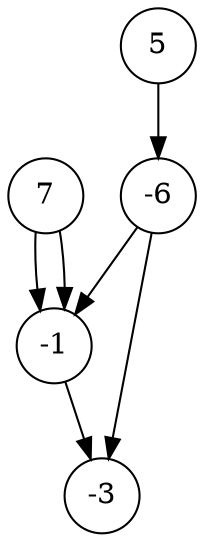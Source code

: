 digraph g {
    node[shape=circle fixedsize=true style=filled fillcolor=white colorscheme=accent8 ];

    a[label="5" pos="-1,1!"];
    b[label="-6" pos=".5,1!"];
    c[label="-1" pos=".5,-.5!"];
    e[label="7" pos="-1,-.5!"];
    f[label="-3" pos="1.5,0.25!"];
    a->b;
    b->c;
    b,c->{f};
    e->c;
    e->c;
}
